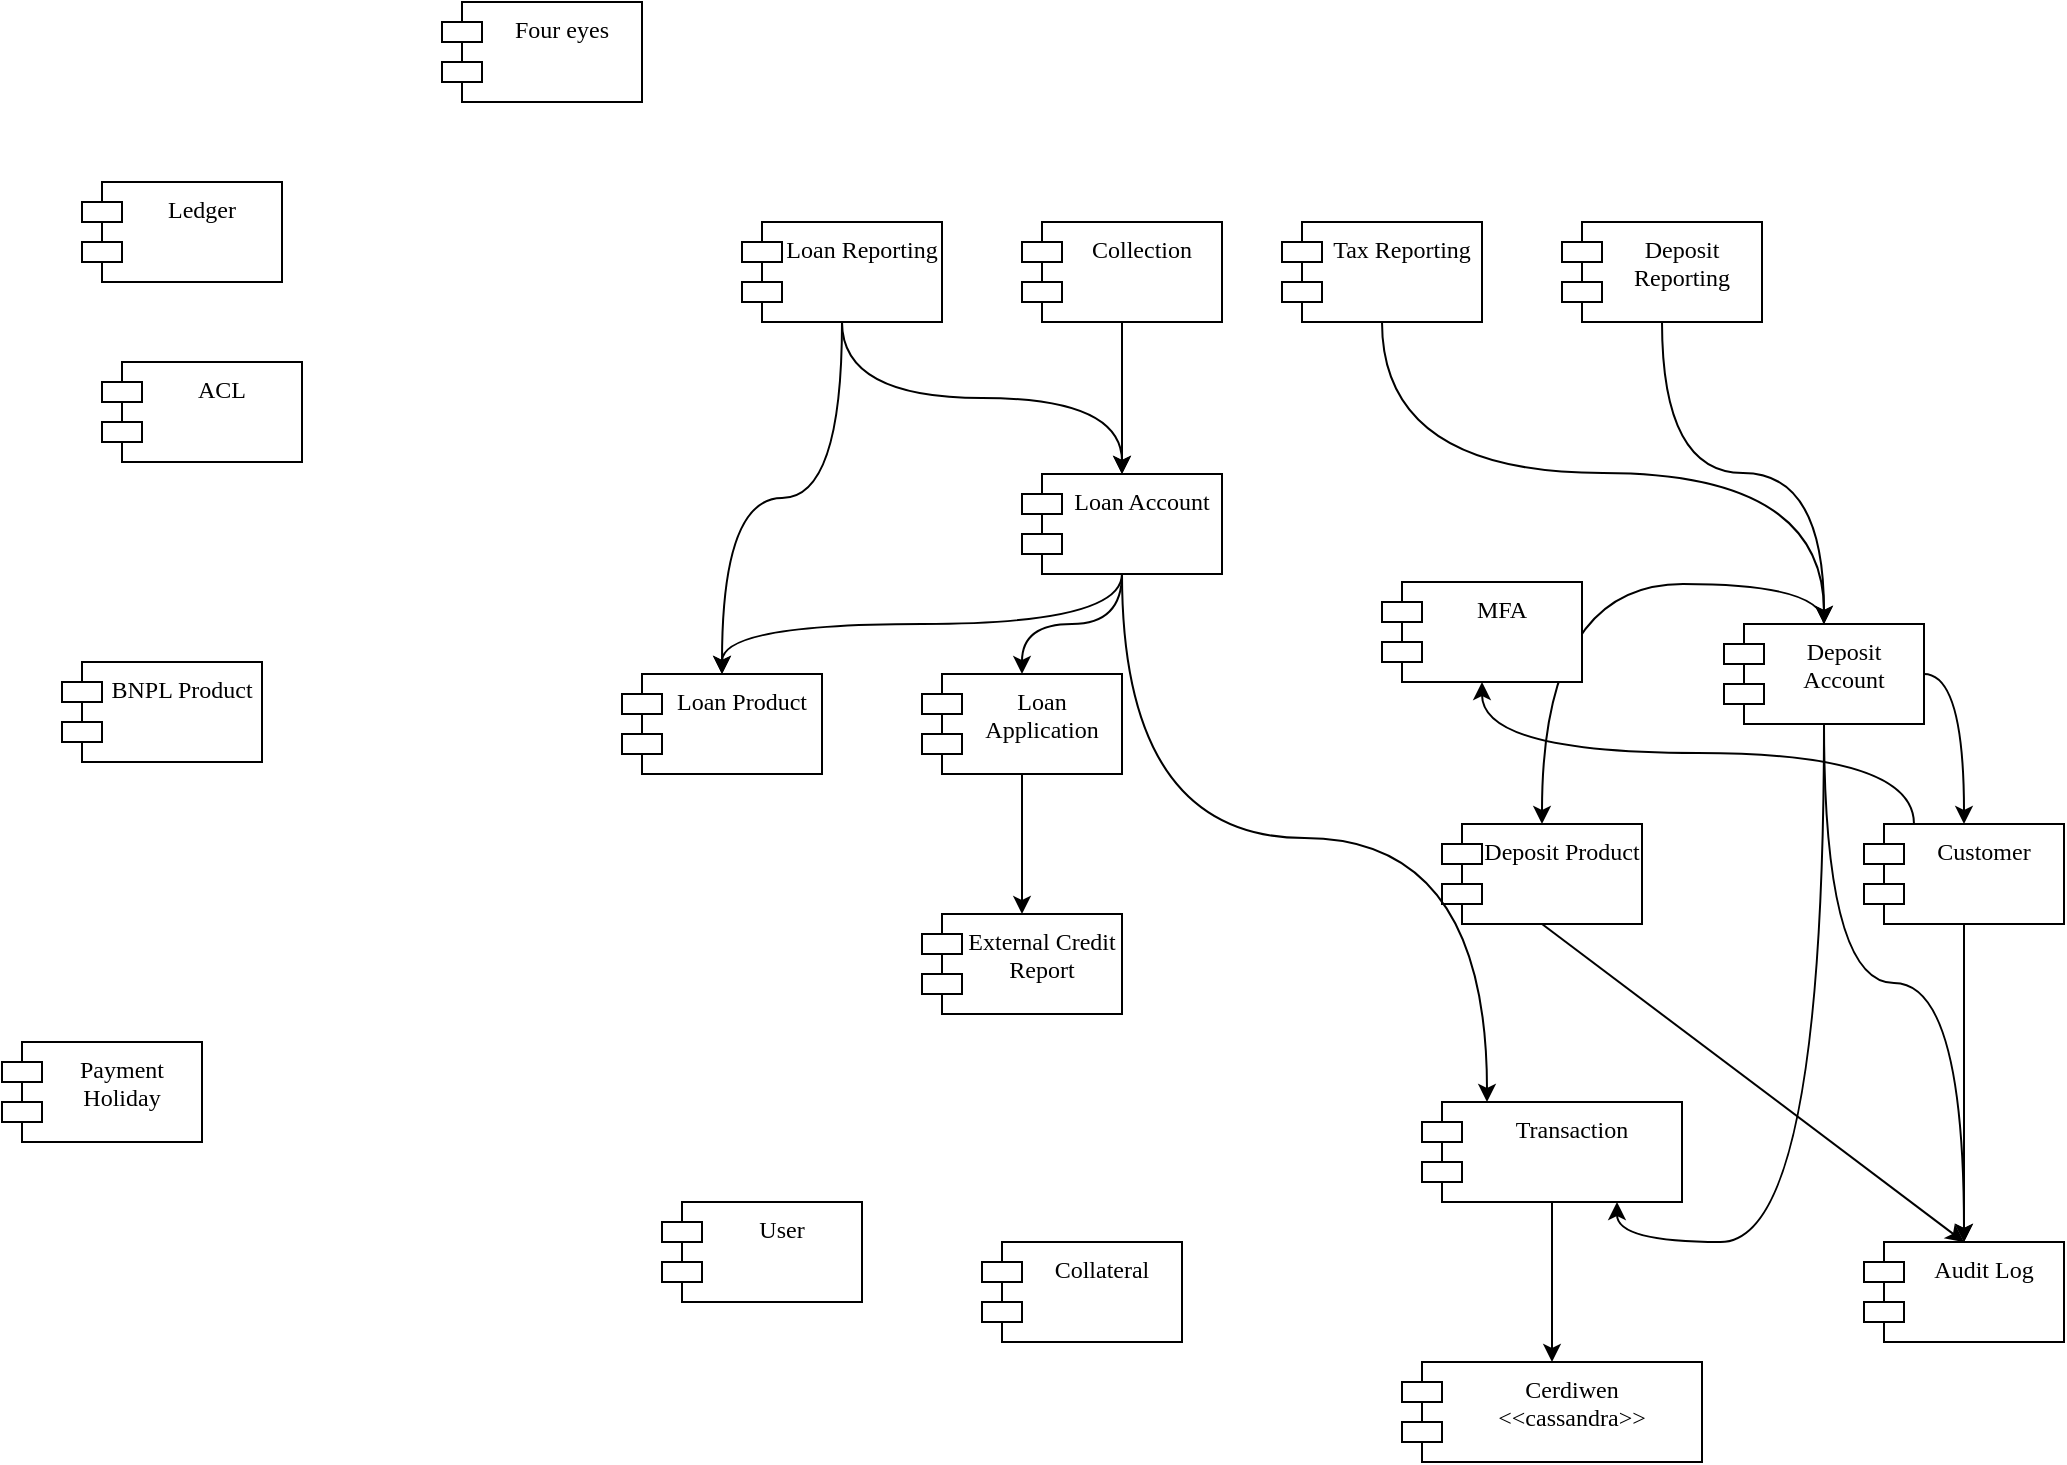<mxfile version="25.0.3">
  <diagram name="Page-1" id="K9l52iJG-UOg3sCqxvqn">
    <mxGraphModel dx="1260" dy="836" grid="1" gridSize="10" guides="1" tooltips="1" connect="1" arrows="1" fold="1" page="1" pageScale="1" pageWidth="1169" pageHeight="827" math="0" shadow="0">
      <root>
        <mxCell id="0" />
        <mxCell id="1" parent="0" />
        <mxCell id="1oHQWLkUvS5H4WYnGpmm-22" style="edgeStyle=orthogonalEdgeStyle;rounded=0;orthogonalLoop=1;jettySize=auto;html=1;exitX=0.5;exitY=1;exitDx=0;exitDy=0;entryX=0.5;entryY=0;entryDx=0;entryDy=0;noEdgeStyle=1;" edge="1" parent="1" source="C_nmWoKS890w6f45vqdA-1" target="C_nmWoKS890w6f45vqdA-5">
          <mxGeometry relative="1" as="geometry" />
        </mxCell>
        <mxCell id="C_nmWoKS890w6f45vqdA-1" value="Deposit Product" style="shape=module;align=left;spacingLeft=20;align=center;verticalAlign=top;whiteSpace=wrap;html=1;fontFamily=Anonymous Pro;fontSource=https%3A%2F%2Ffonts.googleapis.com%2Fcss%3Ffamily%3DAnonymous%2BPro;" parent="1" vertex="1">
          <mxGeometry x="810" y="441" width="100" height="50" as="geometry" />
        </mxCell>
        <mxCell id="C_nmWoKS890w6f45vqdA-2" value="Cerdiwen&lt;div&gt;&amp;lt;&amp;lt;cassandra&amp;gt;&amp;gt;&lt;/div&gt;" style="shape=module;align=left;spacingLeft=20;align=center;verticalAlign=top;whiteSpace=wrap;html=1;fontFamily=Anonymous Pro;fontSource=https%3A%2F%2Ffonts.googleapis.com%2Fcss%3Ffamily%3DAnonymous%2BPro;" parent="1" vertex="1">
          <mxGeometry x="790" y="710" width="150" height="50" as="geometry" />
        </mxCell>
        <mxCell id="1oHQWLkUvS5H4WYnGpmm-20" style="edgeStyle=orthogonalEdgeStyle;rounded=0;orthogonalLoop=1;jettySize=auto;html=1;exitX=0.5;exitY=0;exitDx=0;exitDy=0;curved=1;" edge="1" parent="1" source="C_nmWoKS890w6f45vqdA-3" target="C_nmWoKS890w6f45vqdA-1">
          <mxGeometry relative="1" as="geometry" />
        </mxCell>
        <mxCell id="1oHQWLkUvS5H4WYnGpmm-23" style="edgeStyle=orthogonalEdgeStyle;rounded=0;orthogonalLoop=1;jettySize=auto;html=1;exitX=0.5;exitY=1;exitDx=0;exitDy=0;entryX=0.5;entryY=0;entryDx=0;entryDy=0;curved=1;" edge="1" parent="1" source="C_nmWoKS890w6f45vqdA-3" target="C_nmWoKS890w6f45vqdA-5">
          <mxGeometry relative="1" as="geometry">
            <mxPoint x="980" y="630" as="targetPoint" />
          </mxGeometry>
        </mxCell>
        <mxCell id="1oHQWLkUvS5H4WYnGpmm-25" style="edgeStyle=orthogonalEdgeStyle;rounded=0;orthogonalLoop=1;jettySize=auto;html=1;exitX=0.5;exitY=1;exitDx=0;exitDy=0;entryX=0.75;entryY=1;entryDx=0;entryDy=0;curved=1;" edge="1" parent="1" source="C_nmWoKS890w6f45vqdA-3" target="C_nmWoKS890w6f45vqdA-4">
          <mxGeometry relative="1" as="geometry" />
        </mxCell>
        <mxCell id="C_nmWoKS890w6f45vqdA-3" value="Deposit Account" style="shape=module;align=left;spacingLeft=20;align=center;verticalAlign=top;whiteSpace=wrap;html=1;fontFamily=Anonymous Pro;fontSource=https%3A%2F%2Ffonts.googleapis.com%2Fcss%3Ffamily%3DAnonymous%2BPro;" parent="1" vertex="1">
          <mxGeometry x="951" y="341" width="100" height="50" as="geometry" />
        </mxCell>
        <mxCell id="1oHQWLkUvS5H4WYnGpmm-26" style="edgeStyle=orthogonalEdgeStyle;rounded=0;orthogonalLoop=1;jettySize=auto;html=1;exitX=0.5;exitY=1;exitDx=0;exitDy=0;entryX=0.5;entryY=0;entryDx=0;entryDy=0;curved=1;" edge="1" parent="1" source="C_nmWoKS890w6f45vqdA-4" target="C_nmWoKS890w6f45vqdA-2">
          <mxGeometry relative="1" as="geometry" />
        </mxCell>
        <mxCell id="C_nmWoKS890w6f45vqdA-4" value="Transaction" style="shape=module;align=left;spacingLeft=20;align=center;verticalAlign=top;whiteSpace=wrap;html=1;fontFamily=Anonymous Pro;fontSource=https%3A%2F%2Ffonts.googleapis.com%2Fcss%3Ffamily%3DAnonymous%2BPro;" parent="1" vertex="1">
          <mxGeometry x="800" y="580" width="130" height="50" as="geometry" />
        </mxCell>
        <mxCell id="C_nmWoKS890w6f45vqdA-5" value="Audit Log" style="shape=module;align=left;spacingLeft=20;align=center;verticalAlign=top;whiteSpace=wrap;html=1;fontFamily=Anonymous Pro;fontSource=https%3A%2F%2Ffonts.googleapis.com%2Fcss%3Ffamily%3DAnonymous%2BPro;" parent="1" vertex="1">
          <mxGeometry x="1021" y="650" width="100" height="50" as="geometry" />
        </mxCell>
        <mxCell id="1oHQWLkUvS5H4WYnGpmm-1" value="BNPL Product" style="shape=module;align=left;spacingLeft=20;align=center;verticalAlign=top;whiteSpace=wrap;html=1;fontFamily=Anonymous Pro;fontSource=https%3A%2F%2Ffonts.googleapis.com%2Fcss%3Ffamily%3DAnonymous%2BPro;" vertex="1" parent="1">
          <mxGeometry x="120" y="360" width="100" height="50" as="geometry" />
        </mxCell>
        <mxCell id="1oHQWLkUvS5H4WYnGpmm-2" value="Loan Product" style="shape=module;align=left;spacingLeft=20;align=center;verticalAlign=top;whiteSpace=wrap;html=1;fontFamily=Anonymous Pro;fontSource=https%3A%2F%2Ffonts.googleapis.com%2Fcss%3Ffamily%3DAnonymous%2BPro;" vertex="1" parent="1">
          <mxGeometry x="400" y="366" width="100" height="50" as="geometry" />
        </mxCell>
        <mxCell id="1oHQWLkUvS5H4WYnGpmm-18" style="edgeStyle=orthogonalEdgeStyle;rounded=0;orthogonalLoop=1;jettySize=auto;html=1;exitX=0.5;exitY=1;exitDx=0;exitDy=0;entryX=0.5;entryY=0;entryDx=0;entryDy=0;curved=1;" edge="1" parent="1" source="1oHQWLkUvS5H4WYnGpmm-3" target="C_nmWoKS890w6f45vqdA-3">
          <mxGeometry relative="1" as="geometry" />
        </mxCell>
        <mxCell id="1oHQWLkUvS5H4WYnGpmm-3" value="Deposit Reporting" style="shape=module;align=left;spacingLeft=20;align=center;verticalAlign=top;whiteSpace=wrap;html=1;fontFamily=Anonymous Pro;fontSource=https%3A%2F%2Ffonts.googleapis.com%2Fcss%3Ffamily%3DAnonymous%2BPro;" vertex="1" parent="1">
          <mxGeometry x="870" y="140" width="100" height="50" as="geometry" />
        </mxCell>
        <mxCell id="1oHQWLkUvS5H4WYnGpmm-4" value="Ledger" style="shape=module;align=left;spacingLeft=20;align=center;verticalAlign=top;whiteSpace=wrap;html=1;fontFamily=Anonymous Pro;fontSource=https%3A%2F%2Ffonts.googleapis.com%2Fcss%3Ffamily%3DAnonymous%2BPro;" vertex="1" parent="1">
          <mxGeometry x="130" y="120" width="100" height="50" as="geometry" />
        </mxCell>
        <mxCell id="1oHQWLkUvS5H4WYnGpmm-5" value="Payment Holiday" style="shape=module;align=left;spacingLeft=20;align=center;verticalAlign=top;whiteSpace=wrap;html=1;fontFamily=Anonymous Pro;fontSource=https%3A%2F%2Ffonts.googleapis.com%2Fcss%3Ffamily%3DAnonymous%2BPro;" vertex="1" parent="1">
          <mxGeometry x="90" y="550" width="100" height="50" as="geometry" />
        </mxCell>
        <mxCell id="1oHQWLkUvS5H4WYnGpmm-33" style="edgeStyle=orthogonalEdgeStyle;rounded=0;orthogonalLoop=1;jettySize=auto;html=1;exitX=0.5;exitY=1;exitDx=0;exitDy=0;entryX=0.5;entryY=0;entryDx=0;entryDy=0;curved=1;" edge="1" parent="1" source="1oHQWLkUvS5H4WYnGpmm-6" target="1oHQWLkUvS5H4WYnGpmm-29">
          <mxGeometry relative="1" as="geometry" />
        </mxCell>
        <mxCell id="1oHQWLkUvS5H4WYnGpmm-6" value="Collection" style="shape=module;align=left;spacingLeft=20;align=center;verticalAlign=top;whiteSpace=wrap;html=1;fontFamily=Anonymous Pro;fontSource=https%3A%2F%2Ffonts.googleapis.com%2Fcss%3Ffamily%3DAnonymous%2BPro;" vertex="1" parent="1">
          <mxGeometry x="600" y="140" width="100" height="50" as="geometry" />
        </mxCell>
        <mxCell id="1oHQWLkUvS5H4WYnGpmm-7" value="External Credit Report" style="shape=module;align=left;spacingLeft=20;align=center;verticalAlign=top;whiteSpace=wrap;html=1;fontFamily=Anonymous Pro;fontSource=https%3A%2F%2Ffonts.googleapis.com%2Fcss%3Ffamily%3DAnonymous%2BPro;" vertex="1" parent="1">
          <mxGeometry x="550" y="486" width="100" height="50" as="geometry" />
        </mxCell>
        <mxCell id="1oHQWLkUvS5H4WYnGpmm-35" style="edgeStyle=orthogonalEdgeStyle;rounded=0;orthogonalLoop=1;jettySize=auto;html=1;exitX=0.5;exitY=1;exitDx=0;exitDy=0;entryX=0.5;entryY=0;entryDx=0;entryDy=0;curved=1;" edge="1" parent="1" source="1oHQWLkUvS5H4WYnGpmm-8" target="1oHQWLkUvS5H4WYnGpmm-2">
          <mxGeometry relative="1" as="geometry" />
        </mxCell>
        <mxCell id="1oHQWLkUvS5H4WYnGpmm-36" style="edgeStyle=orthogonalEdgeStyle;rounded=0;orthogonalLoop=1;jettySize=auto;html=1;exitX=0.5;exitY=1;exitDx=0;exitDy=0;entryX=0.5;entryY=0;entryDx=0;entryDy=0;curved=1;" edge="1" parent="1" source="1oHQWLkUvS5H4WYnGpmm-8" target="1oHQWLkUvS5H4WYnGpmm-29">
          <mxGeometry relative="1" as="geometry" />
        </mxCell>
        <mxCell id="1oHQWLkUvS5H4WYnGpmm-8" value="Loan Reporting" style="shape=module;align=left;spacingLeft=20;align=center;verticalAlign=top;whiteSpace=wrap;html=1;fontFamily=Anonymous Pro;fontSource=https%3A%2F%2Ffonts.googleapis.com%2Fcss%3Ffamily%3DAnonymous%2BPro;" vertex="1" parent="1">
          <mxGeometry x="460" y="140" width="100" height="50" as="geometry" />
        </mxCell>
        <mxCell id="1oHQWLkUvS5H4WYnGpmm-19" style="edgeStyle=orthogonalEdgeStyle;rounded=0;orthogonalLoop=1;jettySize=auto;html=1;exitX=0.5;exitY=1;exitDx=0;exitDy=0;entryX=0.5;entryY=0;entryDx=0;entryDy=0;curved=1;" edge="1" parent="1" source="1oHQWLkUvS5H4WYnGpmm-9" target="C_nmWoKS890w6f45vqdA-3">
          <mxGeometry relative="1" as="geometry" />
        </mxCell>
        <mxCell id="1oHQWLkUvS5H4WYnGpmm-9" value="Tax Reporting" style="shape=module;align=left;spacingLeft=20;align=center;verticalAlign=top;whiteSpace=wrap;html=1;fontFamily=Anonymous Pro;fontSource=https%3A%2F%2Ffonts.googleapis.com%2Fcss%3Ffamily%3DAnonymous%2BPro;" vertex="1" parent="1">
          <mxGeometry x="730" y="140" width="100" height="50" as="geometry" />
        </mxCell>
        <mxCell id="1oHQWLkUvS5H4WYnGpmm-24" style="edgeStyle=orthogonalEdgeStyle;rounded=0;orthogonalLoop=1;jettySize=auto;html=1;exitX=0.5;exitY=1;exitDx=0;exitDy=0;entryX=0.5;entryY=0;entryDx=0;entryDy=0;curved=1;" edge="1" parent="1" source="1oHQWLkUvS5H4WYnGpmm-10" target="C_nmWoKS890w6f45vqdA-5">
          <mxGeometry relative="1" as="geometry" />
        </mxCell>
        <mxCell id="1oHQWLkUvS5H4WYnGpmm-27" style="edgeStyle=orthogonalEdgeStyle;rounded=0;orthogonalLoop=1;jettySize=auto;html=1;exitX=0.25;exitY=0;exitDx=0;exitDy=0;entryX=0.5;entryY=1;entryDx=0;entryDy=0;curved=1;" edge="1" parent="1" source="1oHQWLkUvS5H4WYnGpmm-10" target="1oHQWLkUvS5H4WYnGpmm-12">
          <mxGeometry relative="1" as="geometry" />
        </mxCell>
        <mxCell id="1oHQWLkUvS5H4WYnGpmm-10" value="Customer" style="shape=module;align=left;spacingLeft=20;align=center;verticalAlign=top;whiteSpace=wrap;html=1;fontFamily=Anonymous Pro;fontSource=https%3A%2F%2Ffonts.googleapis.com%2Fcss%3Ffamily%3DAnonymous%2BPro;" vertex="1" parent="1">
          <mxGeometry x="1021" y="441" width="100" height="50" as="geometry" />
        </mxCell>
        <mxCell id="1oHQWLkUvS5H4WYnGpmm-11" value="User" style="shape=module;align=left;spacingLeft=20;align=center;verticalAlign=top;whiteSpace=wrap;html=1;fontFamily=Anonymous Pro;fontSource=https%3A%2F%2Ffonts.googleapis.com%2Fcss%3Ffamily%3DAnonymous%2BPro;" vertex="1" parent="1">
          <mxGeometry x="420" y="630" width="100" height="50" as="geometry" />
        </mxCell>
        <mxCell id="1oHQWLkUvS5H4WYnGpmm-12" value="MFA" style="shape=module;align=left;spacingLeft=20;align=center;verticalAlign=top;whiteSpace=wrap;html=1;fontFamily=Anonymous Pro;fontSource=https%3A%2F%2Ffonts.googleapis.com%2Fcss%3Ffamily%3DAnonymous%2BPro;" vertex="1" parent="1">
          <mxGeometry x="780" y="320" width="100" height="50" as="geometry" />
        </mxCell>
        <mxCell id="1oHQWLkUvS5H4WYnGpmm-14" value="ACL" style="shape=module;align=left;spacingLeft=20;align=center;verticalAlign=top;whiteSpace=wrap;html=1;fontFamily=Anonymous Pro;fontSource=https%3A%2F%2Ffonts.googleapis.com%2Fcss%3Ffamily%3DAnonymous%2BPro;" vertex="1" parent="1">
          <mxGeometry x="140" y="210" width="100" height="50" as="geometry" />
        </mxCell>
        <mxCell id="1oHQWLkUvS5H4WYnGpmm-28" style="edgeStyle=orthogonalEdgeStyle;rounded=0;orthogonalLoop=1;jettySize=auto;html=1;exitX=0.5;exitY=1;exitDx=0;exitDy=0;entryX=0.5;entryY=0;entryDx=0;entryDy=0;curved=1;" edge="1" parent="1" source="1oHQWLkUvS5H4WYnGpmm-15" target="1oHQWLkUvS5H4WYnGpmm-7">
          <mxGeometry relative="1" as="geometry" />
        </mxCell>
        <mxCell id="1oHQWLkUvS5H4WYnGpmm-15" value="Loan Application" style="shape=module;align=left;spacingLeft=20;align=center;verticalAlign=top;whiteSpace=wrap;html=1;fontFamily=Anonymous Pro;fontSource=https%3A%2F%2Ffonts.googleapis.com%2Fcss%3Ffamily%3DAnonymous%2BPro;" vertex="1" parent="1">
          <mxGeometry x="550" y="366" width="100" height="50" as="geometry" />
        </mxCell>
        <mxCell id="1oHQWLkUvS5H4WYnGpmm-16" value="Collateral" style="shape=module;align=left;spacingLeft=20;align=center;verticalAlign=top;whiteSpace=wrap;html=1;fontFamily=Anonymous Pro;fontSource=https%3A%2F%2Ffonts.googleapis.com%2Fcss%3Ffamily%3DAnonymous%2BPro;" vertex="1" parent="1">
          <mxGeometry x="580" y="650" width="100" height="50" as="geometry" />
        </mxCell>
        <mxCell id="1oHQWLkUvS5H4WYnGpmm-17" value="Four eyes" style="shape=module;align=left;spacingLeft=20;align=center;verticalAlign=top;whiteSpace=wrap;html=1;fontFamily=Anonymous Pro;fontSource=https%3A%2F%2Ffonts.googleapis.com%2Fcss%3Ffamily%3DAnonymous%2BPro;" vertex="1" parent="1">
          <mxGeometry x="310" y="30" width="100" height="50" as="geometry" />
        </mxCell>
        <mxCell id="1oHQWLkUvS5H4WYnGpmm-21" style="edgeStyle=orthogonalEdgeStyle;rounded=0;orthogonalLoop=1;jettySize=auto;html=1;exitX=1;exitY=0.5;exitDx=0;exitDy=0;entryX=0.5;entryY=0;entryDx=0;entryDy=0;curved=1;" edge="1" parent="1" source="C_nmWoKS890w6f45vqdA-3" target="1oHQWLkUvS5H4WYnGpmm-10">
          <mxGeometry relative="1" as="geometry" />
        </mxCell>
        <mxCell id="1oHQWLkUvS5H4WYnGpmm-30" style="edgeStyle=orthogonalEdgeStyle;rounded=0;orthogonalLoop=1;jettySize=auto;html=1;exitX=0.5;exitY=1;exitDx=0;exitDy=0;entryX=0.5;entryY=0;entryDx=0;entryDy=0;curved=1;" edge="1" parent="1" source="1oHQWLkUvS5H4WYnGpmm-29" target="1oHQWLkUvS5H4WYnGpmm-15">
          <mxGeometry relative="1" as="geometry" />
        </mxCell>
        <mxCell id="1oHQWLkUvS5H4WYnGpmm-34" style="edgeStyle=orthogonalEdgeStyle;rounded=0;orthogonalLoop=1;jettySize=auto;html=1;exitX=0.5;exitY=1;exitDx=0;exitDy=0;entryX=0.25;entryY=0;entryDx=0;entryDy=0;curved=1;" edge="1" parent="1" source="1oHQWLkUvS5H4WYnGpmm-29" target="C_nmWoKS890w6f45vqdA-4">
          <mxGeometry relative="1" as="geometry" />
        </mxCell>
        <mxCell id="1oHQWLkUvS5H4WYnGpmm-29" value="Loan Account" style="shape=module;align=left;spacingLeft=20;align=center;verticalAlign=top;whiteSpace=wrap;html=1;fontFamily=Anonymous Pro;fontSource=https%3A%2F%2Ffonts.googleapis.com%2Fcss%3Ffamily%3DAnonymous%2BPro;" vertex="1" parent="1">
          <mxGeometry x="600" y="266" width="100" height="50" as="geometry" />
        </mxCell>
        <mxCell id="1oHQWLkUvS5H4WYnGpmm-32" style="edgeStyle=orthogonalEdgeStyle;rounded=0;orthogonalLoop=1;jettySize=auto;html=1;exitX=0.5;exitY=1;exitDx=0;exitDy=0;entryX=0.5;entryY=0;entryDx=0;entryDy=0;curved=1;" edge="1" parent="1" source="1oHQWLkUvS5H4WYnGpmm-29" target="1oHQWLkUvS5H4WYnGpmm-2">
          <mxGeometry relative="1" as="geometry" />
        </mxCell>
      </root>
    </mxGraphModel>
  </diagram>
</mxfile>
